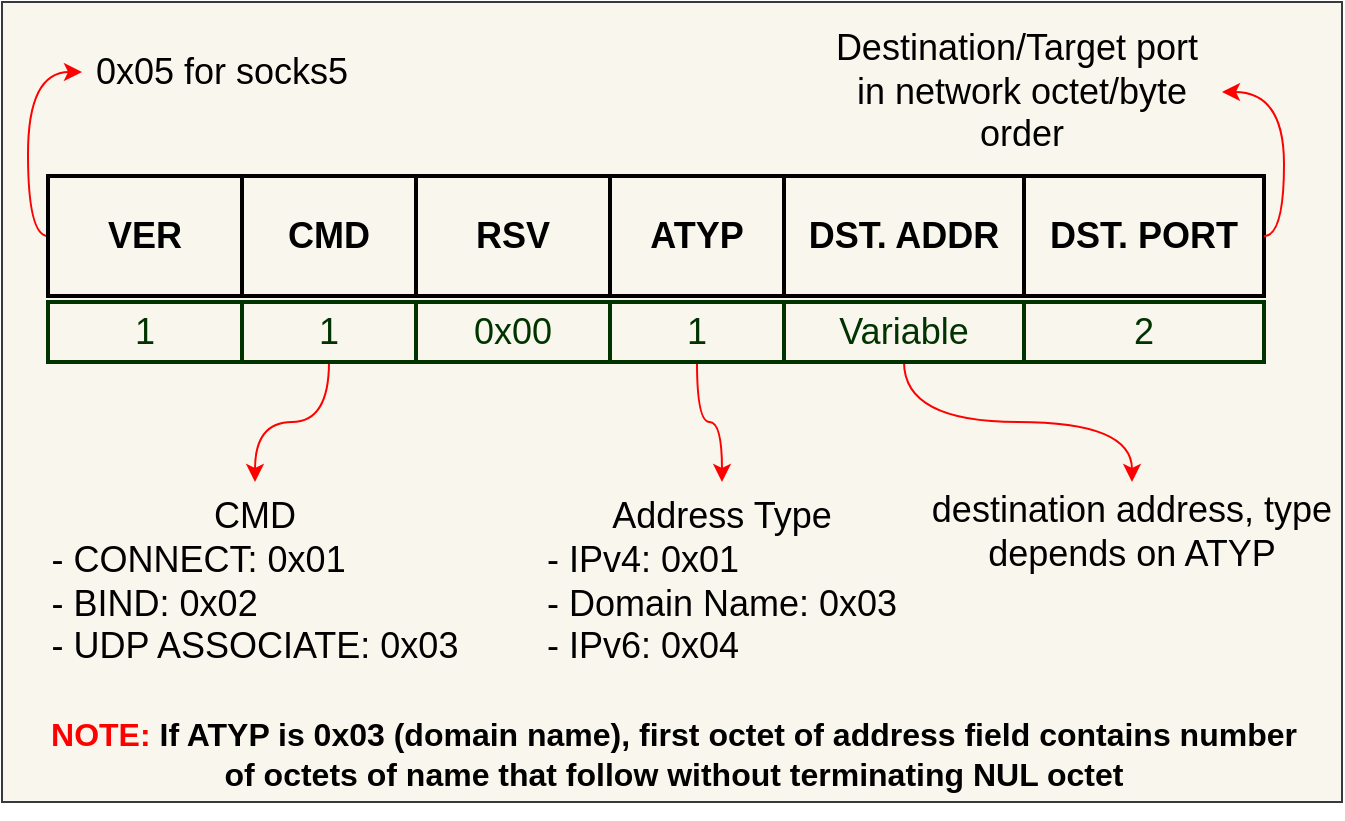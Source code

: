 <mxfile>
    <diagram id="kPSeOtdn9rbaK4qVGtXM" name="Page-1">
        <mxGraphModel dx="947" dy="773" grid="1" gridSize="10" guides="1" tooltips="1" connect="1" arrows="1" fold="1" page="1" pageScale="1" pageWidth="827" pageHeight="1169" math="0" shadow="0">
            <root>
                <mxCell id="0"/>
                <mxCell id="1" parent="0"/>
                <mxCell id="6" value="" style="rounded=0;whiteSpace=wrap;html=1;fontSize=18;fillColor=#f9f7ed;strokeColor=#36393d;" parent="1" vertex="1">
                    <mxGeometry x="30" y="130" width="670" height="400" as="geometry"/>
                </mxCell>
                <mxCell id="32" style="edgeStyle=orthogonalEdgeStyle;curved=1;html=1;entryX=0;entryY=0.5;entryDx=0;entryDy=0;strokeColor=#FF0000;exitX=0;exitY=0.5;exitDx=0;exitDy=0;" edge="1" parent="1" source="2" target="5">
                    <mxGeometry relative="1" as="geometry"/>
                </mxCell>
                <mxCell id="2" value="&lt;b&gt;&lt;font color=&quot;#000000&quot; style=&quot;font-size: 18px;&quot;&gt;VER&lt;/font&gt;&lt;/b&gt;" style="rounded=0;whiteSpace=wrap;html=1;fillColor=none;strokeColor=#000000;strokeWidth=2;" parent="1" vertex="1">
                    <mxGeometry x="53" y="217" width="97" height="60" as="geometry"/>
                </mxCell>
                <mxCell id="3" value="&lt;b&gt;&lt;font color=&quot;#000000&quot; style=&quot;font-size: 18px;&quot;&gt;CMD&lt;/font&gt;&lt;/b&gt;" style="rounded=0;whiteSpace=wrap;html=1;fillColor=none;strokeColor=#000000;strokeWidth=2;" parent="1" vertex="1">
                    <mxGeometry x="150" y="217" width="87" height="60" as="geometry"/>
                </mxCell>
                <mxCell id="5" value="&lt;font color=&quot;#000000&quot;&gt;0x05 for socks5&lt;/font&gt;" style="text;html=1;strokeColor=none;fillColor=none;align=center;verticalAlign=middle;whiteSpace=wrap;rounded=0;fontSize=18;" parent="1" vertex="1">
                    <mxGeometry x="70" y="150" width="140" height="30" as="geometry"/>
                </mxCell>
                <mxCell id="10" value="Address Type&lt;br&gt;&lt;div style=&quot;text-align: left;&quot;&gt;&lt;span style=&quot;background-color: initial;&quot;&gt;- IPv4: 0x01&lt;/span&gt;&lt;/div&gt;&lt;div style=&quot;text-align: left;&quot;&gt;&lt;span style=&quot;background-color: initial;&quot;&gt;- Domain Name: 0x03&lt;/span&gt;&lt;/div&gt;&lt;div style=&quot;text-align: left;&quot;&gt;&lt;span style=&quot;background-color: initial;&quot;&gt;- IPv6: 0x04&lt;/span&gt;&lt;/div&gt;" style="text;html=1;strokeColor=none;fillColor=none;align=center;verticalAlign=middle;whiteSpace=wrap;rounded=0;fontSize=18;fontColor=#000000;" parent="1" vertex="1">
                    <mxGeometry x="290" y="370" width="200" height="100" as="geometry"/>
                </mxCell>
                <mxCell id="15" value="&lt;font color=&quot;#003300&quot;&gt;1&lt;/font&gt;" style="rounded=0;whiteSpace=wrap;html=1;fontSize=18;fillColor=none;strokeColor=#003300;strokeWidth=2;" parent="1" vertex="1">
                    <mxGeometry x="53" y="280" width="97" height="30" as="geometry"/>
                </mxCell>
                <mxCell id="34" style="edgeStyle=orthogonalEdgeStyle;curved=1;html=1;strokeColor=#FF0000;" edge="1" parent="1" source="16" target="33">
                    <mxGeometry relative="1" as="geometry"/>
                </mxCell>
                <mxCell id="16" value="&lt;font color=&quot;#003300&quot;&gt;1&lt;/font&gt;" style="rounded=0;whiteSpace=wrap;html=1;fontSize=18;fillColor=none;strokeColor=#003300;strokeWidth=2;" parent="1" vertex="1">
                    <mxGeometry x="150" y="280" width="87" height="30" as="geometry"/>
                </mxCell>
                <mxCell id="18" value="&lt;font color=&quot;#000000&quot;&gt;Destination/Target port&amp;nbsp; in network octet/byte order&lt;/font&gt;" style="text;html=1;strokeColor=none;fillColor=none;align=center;verticalAlign=middle;whiteSpace=wrap;rounded=0;fontSize=18;fontColor=#FFFFFF;" parent="1" vertex="1">
                    <mxGeometry x="440" y="140" width="200" height="70" as="geometry"/>
                </mxCell>
                <mxCell id="22" style="edgeStyle=none;html=1;fontSize=16;fontColor=#000000;" parent="1" source="21" target="6" edge="1">
                    <mxGeometry relative="1" as="geometry"/>
                </mxCell>
                <mxCell id="21" value="&lt;font size=&quot;1&quot;&gt;&lt;b style=&quot;font-size: 16px;&quot;&gt;&lt;font color=&quot;#ff0000&quot;&gt;NOTE: &lt;/font&gt;&lt;font color=&quot;#000000&quot;&gt;If ATYP is 0x03 (domain name), first octet of address field contains number of octets of name that follow without terminating NUL octet&lt;/font&gt;&lt;/b&gt;&lt;/font&gt;" style="text;html=1;strokeColor=none;fillColor=none;align=center;verticalAlign=middle;whiteSpace=wrap;rounded=0;" parent="1" vertex="1">
                    <mxGeometry x="46" y="482" width="640" height="48" as="geometry"/>
                </mxCell>
                <mxCell id="23" value="&lt;b&gt;&lt;font color=&quot;#000000&quot; style=&quot;font-size: 18px;&quot;&gt;RSV&lt;/font&gt;&lt;/b&gt;" style="rounded=0;whiteSpace=wrap;html=1;fillColor=none;strokeColor=#000000;strokeWidth=2;" vertex="1" parent="1">
                    <mxGeometry x="237" y="217" width="97" height="60" as="geometry"/>
                </mxCell>
                <mxCell id="24" value="&lt;b&gt;&lt;font color=&quot;#000000&quot; style=&quot;font-size: 18px;&quot;&gt;ATYP&lt;/font&gt;&lt;/b&gt;" style="rounded=0;whiteSpace=wrap;html=1;fillColor=none;strokeColor=#000000;strokeWidth=2;" vertex="1" parent="1">
                    <mxGeometry x="334" y="217" width="87" height="60" as="geometry"/>
                </mxCell>
                <mxCell id="25" value="&lt;font color=&quot;#003300&quot;&gt;0x00&lt;/font&gt;" style="rounded=0;whiteSpace=wrap;html=1;fontSize=18;fillColor=none;strokeColor=#003300;strokeWidth=2;" vertex="1" parent="1">
                    <mxGeometry x="237" y="280" width="97" height="30" as="geometry"/>
                </mxCell>
                <mxCell id="35" style="edgeStyle=orthogonalEdgeStyle;curved=1;html=1;strokeColor=#FF0000;" edge="1" parent="1" source="26" target="10">
                    <mxGeometry relative="1" as="geometry"/>
                </mxCell>
                <mxCell id="26" value="&lt;font color=&quot;#003300&quot;&gt;1&lt;/font&gt;" style="rounded=0;whiteSpace=wrap;html=1;fontSize=18;fillColor=none;strokeColor=#003300;strokeWidth=2;" vertex="1" parent="1">
                    <mxGeometry x="334" y="280" width="87" height="30" as="geometry"/>
                </mxCell>
                <mxCell id="27" value="&lt;b&gt;&lt;font color=&quot;#000000&quot; style=&quot;font-size: 18px;&quot;&gt;DST. ADDR&lt;/font&gt;&lt;/b&gt;" style="rounded=0;whiteSpace=wrap;html=1;fillColor=none;strokeColor=#000000;strokeWidth=2;" vertex="1" parent="1">
                    <mxGeometry x="421" y="217" width="120" height="60" as="geometry"/>
                </mxCell>
                <mxCell id="28" value="&lt;b&gt;&lt;font color=&quot;#000000&quot; style=&quot;font-size: 18px;&quot;&gt;DST. PORT&lt;/font&gt;&lt;/b&gt;" style="rounded=0;whiteSpace=wrap;html=1;fillColor=none;strokeColor=#000000;strokeWidth=2;" vertex="1" parent="1">
                    <mxGeometry x="541" y="217" width="120" height="60" as="geometry"/>
                </mxCell>
                <mxCell id="37" style="edgeStyle=orthogonalEdgeStyle;curved=1;html=1;entryX=0.5;entryY=0;entryDx=0;entryDy=0;strokeColor=#FF0000;" edge="1" parent="1" source="29" target="36">
                    <mxGeometry relative="1" as="geometry"/>
                </mxCell>
                <mxCell id="29" value="&lt;font color=&quot;#003300&quot;&gt;Variable&lt;/font&gt;" style="rounded=0;whiteSpace=wrap;html=1;fontSize=18;fillColor=none;strokeColor=#003300;strokeWidth=2;" vertex="1" parent="1">
                    <mxGeometry x="421" y="280" width="120" height="30" as="geometry"/>
                </mxCell>
                <mxCell id="31" style="edgeStyle=orthogonalEdgeStyle;html=1;entryX=1;entryY=0.5;entryDx=0;entryDy=0;curved=1;strokeColor=#FF0000;exitX=1;exitY=0.5;exitDx=0;exitDy=0;" edge="1" parent="1" source="28" target="18">
                    <mxGeometry relative="1" as="geometry"/>
                </mxCell>
                <mxCell id="30" value="&lt;font color=&quot;#003300&quot;&gt;2&lt;/font&gt;" style="rounded=0;whiteSpace=wrap;html=1;fontSize=18;fillColor=none;strokeColor=#003300;strokeWidth=2;" vertex="1" parent="1">
                    <mxGeometry x="541" y="280" width="120" height="30" as="geometry"/>
                </mxCell>
                <mxCell id="33" value="&lt;font color=&quot;#000000&quot;&gt;CMD&lt;br&gt;&lt;div style=&quot;text-align: left;&quot;&gt;&lt;span style=&quot;background-color: initial;&quot;&gt;- CONNECT: 0x01&lt;/span&gt;&lt;/div&gt;&lt;div style=&quot;text-align: left;&quot;&gt;&lt;span style=&quot;background-color: initial;&quot;&gt;- BIND: 0x02&lt;/span&gt;&lt;/div&gt;&lt;div style=&quot;text-align: left;&quot;&gt;&lt;span style=&quot;background-color: initial;&quot;&gt;- UDP ASSOCIATE: 0x03&lt;/span&gt;&lt;/div&gt;&lt;/font&gt;" style="text;html=1;strokeColor=none;fillColor=none;align=center;verticalAlign=middle;whiteSpace=wrap;rounded=0;fontSize=18;" vertex="1" parent="1">
                    <mxGeometry x="53" y="370" width="207" height="100" as="geometry"/>
                </mxCell>
                <mxCell id="36" value="&lt;font color=&quot;#000000&quot;&gt;destination address, type depends on ATYP&lt;/font&gt;" style="text;html=1;strokeColor=none;fillColor=none;align=center;verticalAlign=middle;whiteSpace=wrap;rounded=0;fontSize=18;" vertex="1" parent="1">
                    <mxGeometry x="490" y="370" width="210" height="50" as="geometry"/>
                </mxCell>
            </root>
        </mxGraphModel>
    </diagram>
</mxfile>